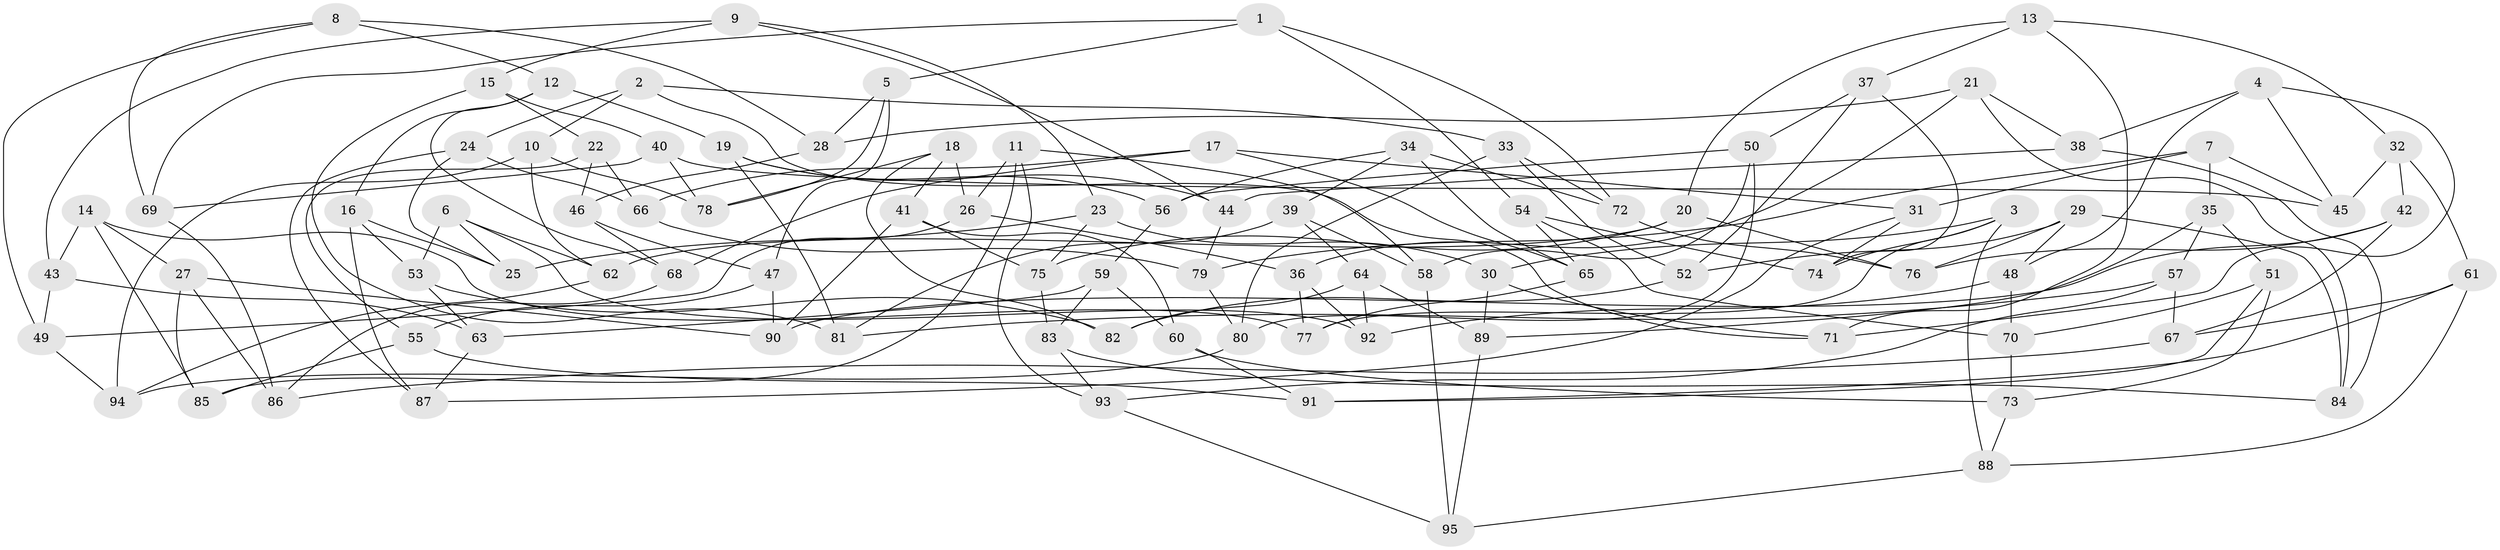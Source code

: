 // Generated by graph-tools (version 1.1) at 2025/11/02/27/25 16:11:44]
// undirected, 95 vertices, 190 edges
graph export_dot {
graph [start="1"]
  node [color=gray90,style=filled];
  1;
  2;
  3;
  4;
  5;
  6;
  7;
  8;
  9;
  10;
  11;
  12;
  13;
  14;
  15;
  16;
  17;
  18;
  19;
  20;
  21;
  22;
  23;
  24;
  25;
  26;
  27;
  28;
  29;
  30;
  31;
  32;
  33;
  34;
  35;
  36;
  37;
  38;
  39;
  40;
  41;
  42;
  43;
  44;
  45;
  46;
  47;
  48;
  49;
  50;
  51;
  52;
  53;
  54;
  55;
  56;
  57;
  58;
  59;
  60;
  61;
  62;
  63;
  64;
  65;
  66;
  67;
  68;
  69;
  70;
  71;
  72;
  73;
  74;
  75;
  76;
  77;
  78;
  79;
  80;
  81;
  82;
  83;
  84;
  85;
  86;
  87;
  88;
  89;
  90;
  91;
  92;
  93;
  94;
  95;
  1 -- 69;
  1 -- 5;
  1 -- 72;
  1 -- 54;
  2 -- 71;
  2 -- 10;
  2 -- 24;
  2 -- 33;
  3 -- 88;
  3 -- 30;
  3 -- 74;
  3 -- 77;
  4 -- 38;
  4 -- 71;
  4 -- 48;
  4 -- 45;
  5 -- 28;
  5 -- 47;
  5 -- 78;
  6 -- 53;
  6 -- 62;
  6 -- 92;
  6 -- 25;
  7 -- 45;
  7 -- 35;
  7 -- 79;
  7 -- 31;
  8 -- 28;
  8 -- 69;
  8 -- 49;
  8 -- 12;
  9 -- 23;
  9 -- 44;
  9 -- 43;
  9 -- 15;
  10 -- 94;
  10 -- 78;
  10 -- 62;
  11 -- 58;
  11 -- 26;
  11 -- 85;
  11 -- 93;
  12 -- 16;
  12 -- 19;
  12 -- 68;
  13 -- 32;
  13 -- 37;
  13 -- 71;
  13 -- 20;
  14 -- 77;
  14 -- 85;
  14 -- 27;
  14 -- 43;
  15 -- 81;
  15 -- 22;
  15 -- 40;
  16 -- 87;
  16 -- 25;
  16 -- 53;
  17 -- 66;
  17 -- 68;
  17 -- 65;
  17 -- 31;
  18 -- 26;
  18 -- 78;
  18 -- 82;
  18 -- 41;
  19 -- 44;
  19 -- 81;
  19 -- 56;
  20 -- 75;
  20 -- 76;
  20 -- 62;
  21 -- 84;
  21 -- 38;
  21 -- 36;
  21 -- 28;
  22 -- 66;
  22 -- 55;
  22 -- 46;
  23 -- 75;
  23 -- 25;
  23 -- 30;
  24 -- 25;
  24 -- 66;
  24 -- 87;
  26 -- 36;
  26 -- 49;
  27 -- 85;
  27 -- 90;
  27 -- 86;
  28 -- 46;
  29 -- 48;
  29 -- 76;
  29 -- 84;
  29 -- 52;
  30 -- 89;
  30 -- 71;
  31 -- 87;
  31 -- 74;
  32 -- 42;
  32 -- 61;
  32 -- 45;
  33 -- 72;
  33 -- 52;
  33 -- 80;
  34 -- 65;
  34 -- 39;
  34 -- 56;
  34 -- 72;
  35 -- 57;
  35 -- 89;
  35 -- 51;
  36 -- 92;
  36 -- 77;
  37 -- 74;
  37 -- 52;
  37 -- 50;
  38 -- 44;
  38 -- 84;
  39 -- 81;
  39 -- 64;
  39 -- 58;
  40 -- 78;
  40 -- 69;
  40 -- 45;
  41 -- 60;
  41 -- 90;
  41 -- 75;
  42 -- 76;
  42 -- 90;
  42 -- 67;
  43 -- 49;
  43 -- 63;
  44 -- 79;
  46 -- 47;
  46 -- 68;
  47 -- 90;
  47 -- 55;
  48 -- 70;
  48 -- 92;
  49 -- 94;
  50 -- 56;
  50 -- 58;
  50 -- 80;
  51 -- 73;
  51 -- 70;
  51 -- 91;
  52 -- 82;
  53 -- 63;
  53 -- 82;
  54 -- 65;
  54 -- 70;
  54 -- 74;
  55 -- 91;
  55 -- 85;
  56 -- 59;
  57 -- 93;
  57 -- 81;
  57 -- 67;
  58 -- 95;
  59 -- 60;
  59 -- 63;
  59 -- 83;
  60 -- 91;
  60 -- 73;
  61 -- 88;
  61 -- 67;
  61 -- 91;
  62 -- 94;
  63 -- 87;
  64 -- 82;
  64 -- 92;
  64 -- 89;
  65 -- 77;
  66 -- 79;
  67 -- 86;
  68 -- 86;
  69 -- 86;
  70 -- 73;
  72 -- 76;
  73 -- 88;
  75 -- 83;
  79 -- 80;
  80 -- 94;
  83 -- 93;
  83 -- 84;
  88 -- 95;
  89 -- 95;
  93 -- 95;
}

